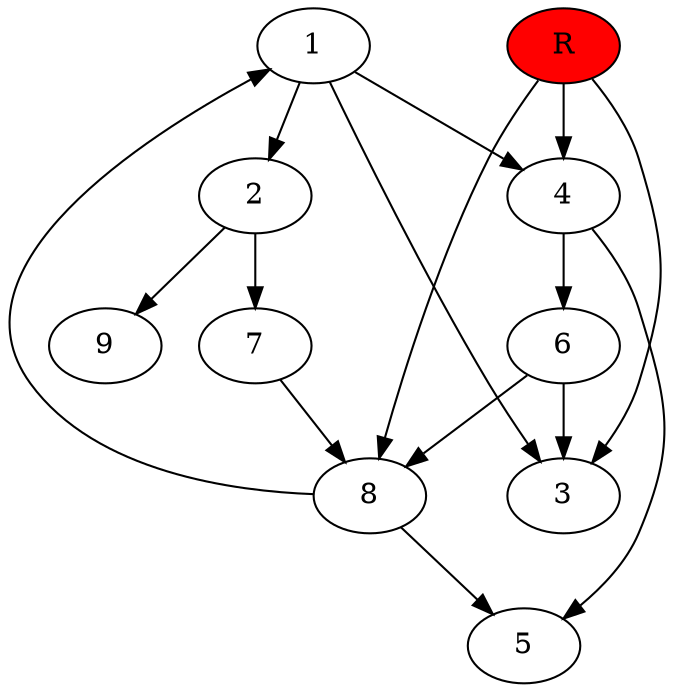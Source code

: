 digraph prb13970 {
	1
	2
	3
	4
	5
	6
	7
	8
	R [fillcolor="#ff0000" style=filled]
	1 -> 2
	1 -> 3
	1 -> 4
	2 -> 7
	2 -> 9
	4 -> 5
	4 -> 6
	6 -> 3
	6 -> 8
	7 -> 8
	8 -> 1
	8 -> 5
	R -> 3
	R -> 4
	R -> 8
}
